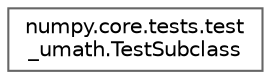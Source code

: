 digraph "Graphical Class Hierarchy"
{
 // LATEX_PDF_SIZE
  bgcolor="transparent";
  edge [fontname=Helvetica,fontsize=10,labelfontname=Helvetica,labelfontsize=10];
  node [fontname=Helvetica,fontsize=10,shape=box,height=0.2,width=0.4];
  rankdir="LR";
  Node0 [id="Node000000",label="numpy.core.tests.test\l_umath.TestSubclass",height=0.2,width=0.4,color="grey40", fillcolor="white", style="filled",URL="$dc/db7/classnumpy_1_1core_1_1tests_1_1test__umath_1_1TestSubclass.html",tooltip=" "];
}
